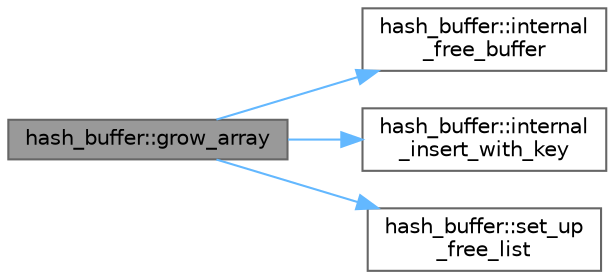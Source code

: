 digraph "hash_buffer::grow_array"
{
 // LATEX_PDF_SIZE
  bgcolor="transparent";
  edge [fontname=Helvetica,fontsize=10,labelfontname=Helvetica,labelfontsize=10];
  node [fontname=Helvetica,fontsize=10,shape=box,height=0.2,width=0.4];
  rankdir="LR";
  Node1 [id="Node000001",label="hash_buffer::grow_array",height=0.2,width=0.4,color="gray40", fillcolor="grey60", style="filled", fontcolor="black",tooltip=" "];
  Node1 -> Node2 [id="edge1_Node000001_Node000002",color="steelblue1",style="solid",tooltip=" "];
  Node2 [id="Node000002",label="hash_buffer::internal\l_free_buffer",height=0.2,width=0.4,color="grey40", fillcolor="white", style="filled",URL="$classhash__buffer.html#a02c50534a076713734efe947df96d69f",tooltip=" "];
  Node1 -> Node3 [id="edge2_Node000001_Node000003",color="steelblue1",style="solid",tooltip=" "];
  Node3 [id="Node000003",label="hash_buffer::internal\l_insert_with_key",height=0.2,width=0.4,color="grey40", fillcolor="white", style="filled",URL="$classhash__buffer.html#a2b98927c2d224d86fd4004552722ff11",tooltip=" "];
  Node1 -> Node4 [id="edge3_Node000001_Node000004",color="steelblue1",style="solid",tooltip=" "];
  Node4 [id="Node000004",label="hash_buffer::set_up\l_free_list",height=0.2,width=0.4,color="grey40", fillcolor="white", style="filled",URL="$classhash__buffer.html#a7909f194f16b832ee548994181542f5d",tooltip=" "];
}
